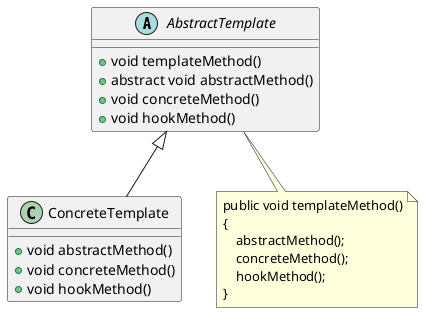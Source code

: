 @startuml

abstract class AbstractTemplate {
  +void templateMethod()
  +abstract void abstractMethod()
  +void concreteMethod()
  +void hookMethod()
}

class ConcreteTemplate extends AbstractTemplate {
  +void abstractMethod()
  +void concreteMethod()
  +void hookMethod()
}

note as N
    public void templateMethod()
    {
        abstractMethod();
        concreteMethod();
        hookMethod();
    }
end note

AbstractTemplate .. N

@enduml